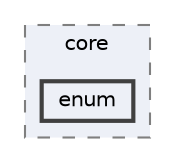 digraph "techstorm/core/enum"
{
 // LATEX_PDF_SIZE
  bgcolor="transparent";
  edge [fontname=Helvetica,fontsize=10,labelfontname=Helvetica,labelfontsize=10];
  node [fontname=Helvetica,fontsize=10,shape=box,height=0.2,width=0.4];
  compound=true
  subgraph clusterdir_cf837ce2acd7da7bca021b6616dd34cf {
    graph [ bgcolor="#edf0f7", pencolor="grey50", label="core", fontname=Helvetica,fontsize=10 style="filled,dashed", URL="dir_cf837ce2acd7da7bca021b6616dd34cf.html",tooltip=""]
  dir_426df6bc67e509170cdb817dbe5c626a [label="enum", fillcolor="#edf0f7", color="grey25", style="filled,bold", URL="dir_426df6bc67e509170cdb817dbe5c626a.html",tooltip=""];
  }
}
